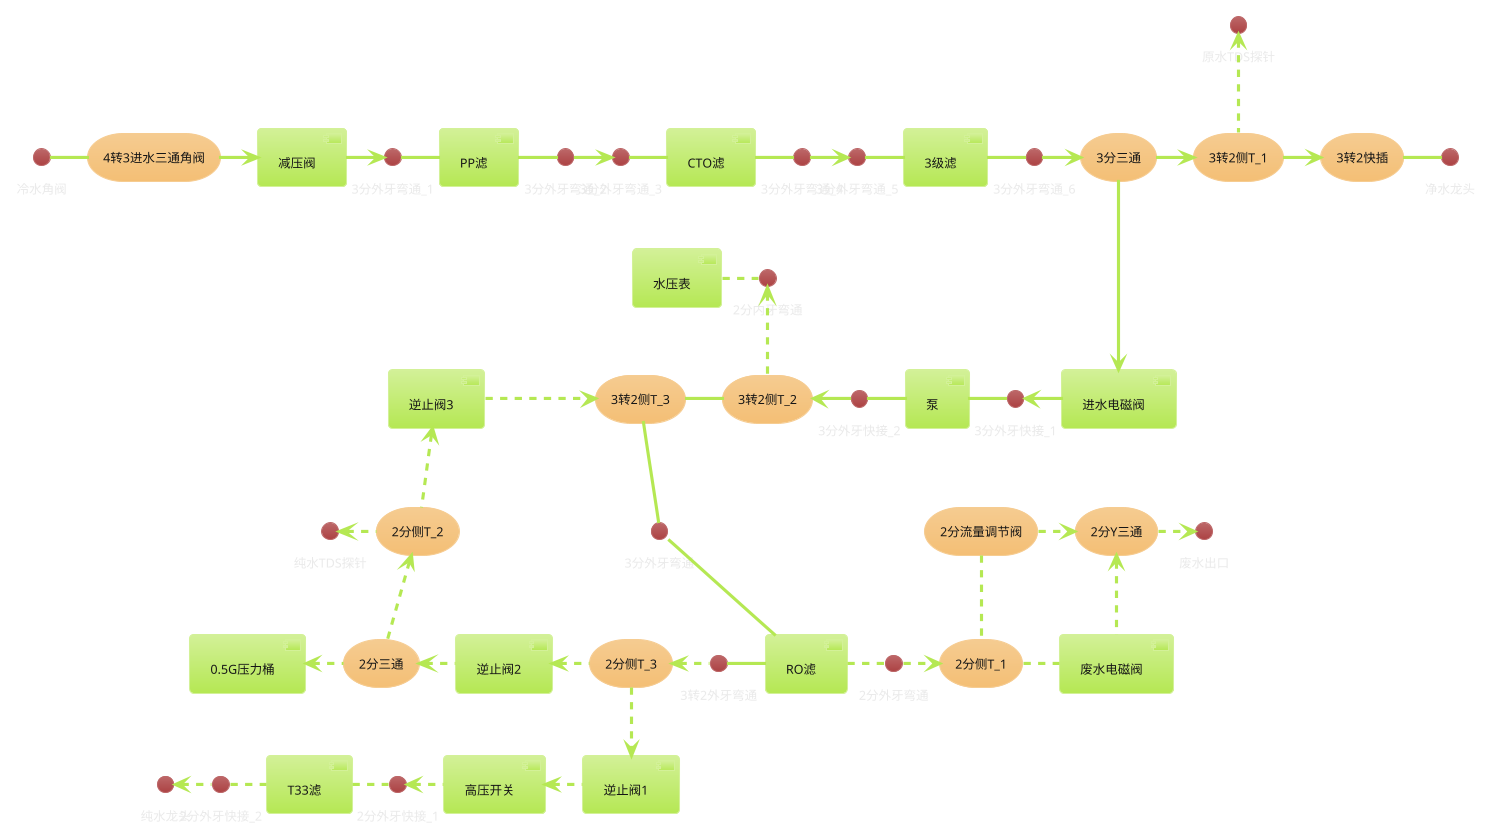 @startuml
'https://plantuml.com/component-diagram
!theme hacker

storage 4转3进水三通角阀
storage 3转2快插

'前三级
interface 3分外牙弯通_1
interface 3分外牙弯通_2
interface 3分外牙弯通_3
interface 3分外牙弯通_4
interface 3分外牙弯通_5
interface 3分外牙弯通_6

'泵
interface 3分外牙快接_1
interface 3分外牙快接_2

'RO
interface 3分外牙弯通
interface 2分外牙弯通
interface 3转2外牙弯通

'T33
interface 2分外牙快接_1
interface 2分外牙快接_2

'水压表
interface 2分内牙弯通

storage 2分流量调节阀
storage 2分Y三通
storage 2分三通
storage 2分侧T_1
storage 2分侧T_2
storage 2分侧T_3

storage 3转2侧T_1
storage 3转2侧T_2
storage 3转2侧T_3
storage 3分三通


'一级
冷水角阀 - 4转3进水三通角阀
4转3进水三通角阀 -> [减压阀]
3分外牙弯通_1 - [PP滤]
[PP滤] - 3分外牙弯通_2
[减压阀] -> 3分外牙弯通_1

'二级
3分外牙弯通_2 -> 3分外牙弯通_3
3分外牙弯通_3 - [CTO滤]
[CTO滤] - 3分外牙弯通_4
3分外牙弯通_4 -> 3分外牙弯通_5


3分外牙弯通_5 - [3级滤]
[3级滤] - 3分外牙弯通_6
3分外牙弯通_6 -> 3分三通


'泵+RO
3分三通 ---> [进水电磁阀]
进水电磁阀 -left-> 3分外牙快接_1
3分外牙快接_1 -left- [泵]
[泵] -left- 3分外牙快接_2
3分外牙快接_2 -left-> 3转2侧T_2
3转2侧T_2 -left- 3转2侧T_3
3转2侧T_3 -- 3分外牙弯通
3分外牙弯通 -- [RO滤]
3转2侧T_2 .up.> 2分内牙弯通
2分内牙弯通 .left. [水压表]
[RO滤] -left- 3转2外牙弯通

'纯水出口
3转2外牙弯通 .left.> 2分侧T_3
2分侧T_3 ..> [逆止阀1]
[逆止阀1] .left.> [高压开关]
[高压开关] .left.> 2分外牙快接_1
2分外牙快接_1 .left. [T33滤]
[T33滤] .left. 2分外牙快接_2
2分外牙快接_2 .left.> 纯水龙头

'水驱
2分侧T_3 .left.> [逆止阀2]
[逆止阀2] .left.> 2分三通
2分三通 .left.> [0.5G压力桶]
2分三通 .up.> 2分侧T_2
2分侧T_2 .left.> 纯水TDS探针
2分侧T_2 .up.> [逆止阀3]
[逆止阀3] .> 3转2侧T_3

'废水调节出口
[RO滤] . 2分外牙弯通
2分外牙弯通 .> 2分侧T_1
2分侧T_1 . [废水电磁阀]
[废水电磁阀] .up.> 2分Y三通
2分侧T_1 .up. 2分流量调节阀
2分流量调节阀 .> 2分Y三通
2分Y三通 .> 废水出口

'水槽出口
3分三通 -> 3转2侧T_1
3转2侧T_1 -> 3转2快插
3转2快插 - 净水龙头
3转2侧T_1 .up.> 原水TDS探针

@enduml
